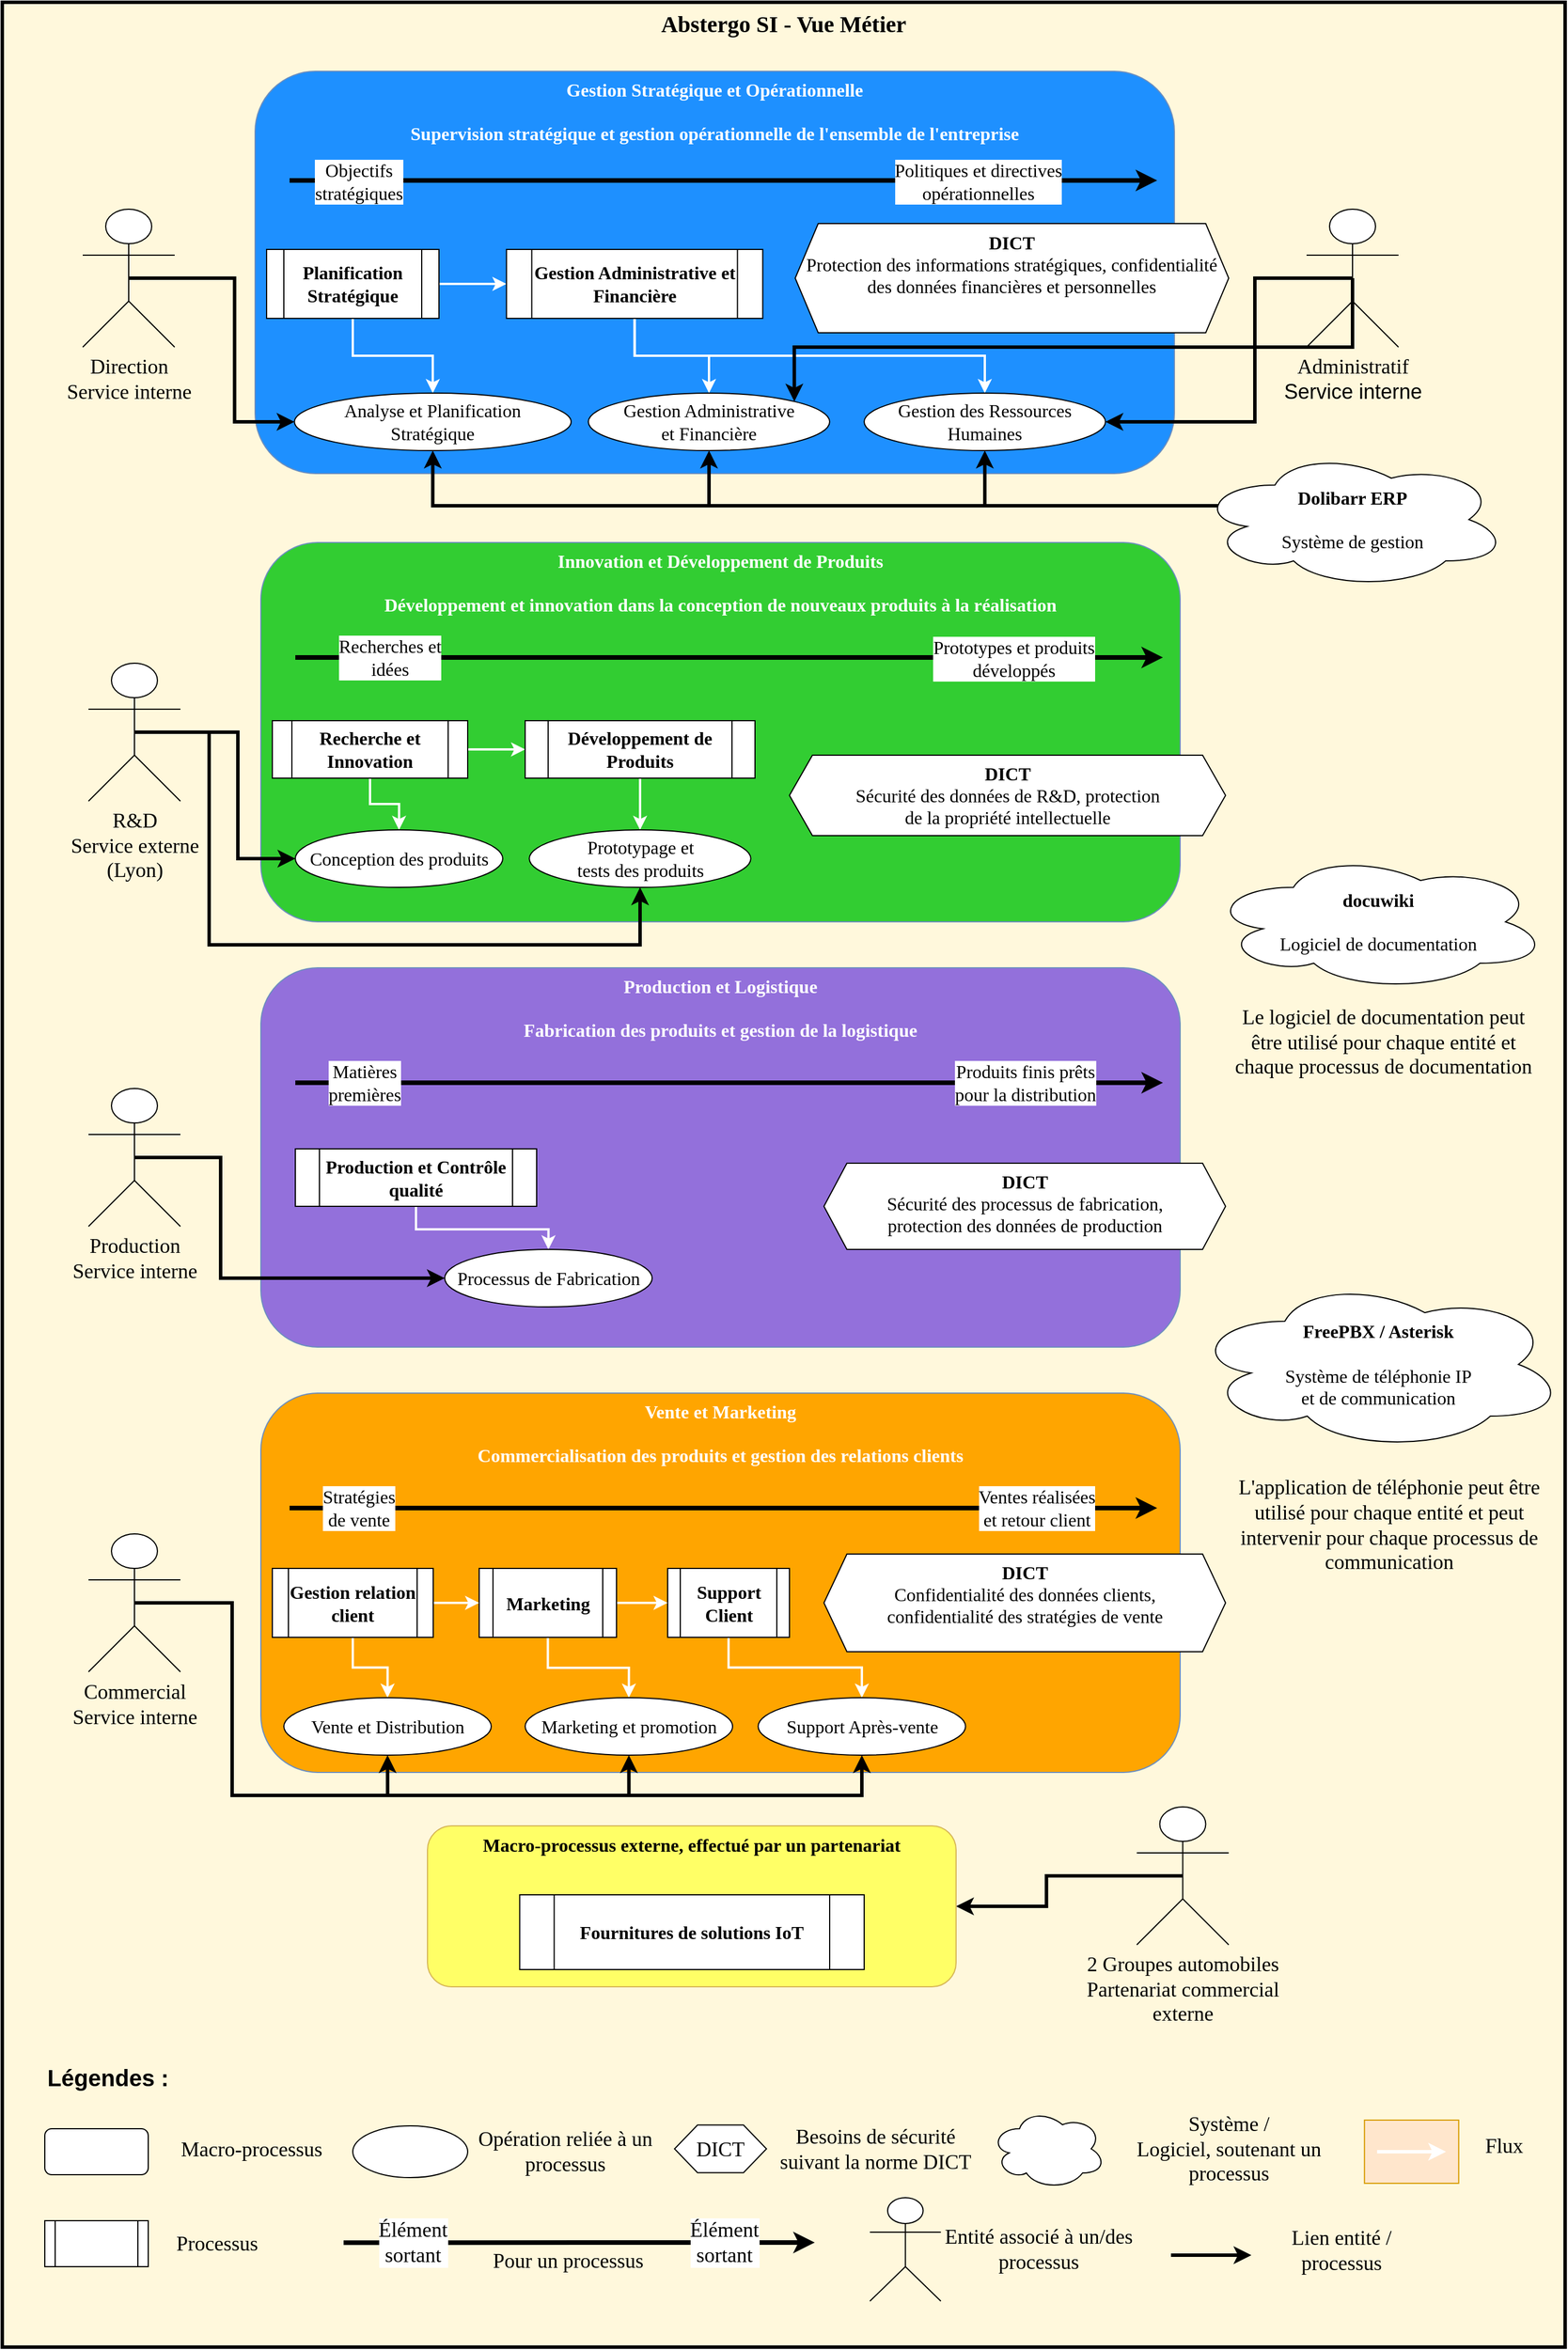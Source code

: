 <mxfile version="22.1.5" type="github">
  <diagram name="Page-1" id="gKZ3A1uF7MBAzuNkIEo6">
    <mxGraphModel dx="2420" dy="829" grid="1" gridSize="10" guides="1" tooltips="1" connect="1" arrows="1" fold="1" page="1" pageScale="1" pageWidth="827" pageHeight="1169" math="0" shadow="0">
      <root>
        <mxCell id="0" />
        <mxCell id="1" parent="0" />
        <mxCell id="LAl0BLtn_dJEOHX90p5G-2" value="&lt;font size=&quot;1&quot;&gt;&lt;b style=&quot;font-size: 20px;&quot;&gt;Abstergo SI - Vue Métier&lt;/b&gt;&lt;/font&gt;" style="rounded=0;whiteSpace=wrap;html=1;verticalAlign=top;fillColor=#FFF8DC;fontFamily=Verdana;strokeWidth=3;" parent="1" vertex="1">
          <mxGeometry x="-160" y="160" width="1360" height="2040" as="geometry" />
        </mxCell>
        <mxCell id="mqgDhp04snFrxBe0OuRn-19" value="" style="rounded=0;whiteSpace=wrap;html=1;fillColor=#ffe6cc;strokeColor=#d79b00;" parent="1" vertex="1">
          <mxGeometry x="1025.38" y="2002.5" width="82" height="55" as="geometry" />
        </mxCell>
        <mxCell id="LAl0BLtn_dJEOHX90p5G-3" value="&lt;font style=&quot;font-size: 16px;&quot;&gt;Gestion Stratégique et Opérationnelle&lt;br style=&quot;font-size: 16px;&quot;&gt;&lt;br style=&quot;font-size: 16px;&quot;&gt;&lt;/font&gt;&lt;font style=&quot;font-size: 16px;&quot;&gt;Supervision stratégique et gestion opérationnelle de l&#39;ensemble de l&#39;entreprise&lt;font style=&quot;font-size: 16px;&quot;&gt;&lt;font style=&quot;font-size: 16px;&quot;&gt;&lt;br style=&quot;font-size: 16px;&quot;&gt;&lt;/font&gt;&lt;/font&gt;&lt;/font&gt;" style="rounded=1;whiteSpace=wrap;html=1;fillColor=#1E90FF;strokeColor=#6c8ebf;fontStyle=1;fontColor=#FFFFFF;verticalAlign=top;fontFamily=Verdana;fontSize=16;" parent="1" vertex="1">
          <mxGeometry x="60" y="220" width="800" height="350" as="geometry" />
        </mxCell>
        <mxCell id="LAl0BLtn_dJEOHX90p5G-4" value="&lt;font style=&quot;font-size: 16px;&quot;&gt;Innovation et Développement de Produits&lt;br style=&quot;font-size: 16px;&quot;&gt;&lt;br style=&quot;font-size: 16px;&quot;&gt;&lt;/font&gt;&lt;font style=&quot;font-size: 16px;&quot;&gt;Développement et &lt;font style=&quot;font-size: 16px;&quot;&gt;innovation &lt;/font&gt;&lt;font style=&quot;font-size: 16px;&quot;&gt;dans la conception de nouveaux produits à la réalisation&lt;/font&gt;&lt;font style=&quot;font-size: 16px;&quot;&gt;&lt;font style=&quot;font-size: 16px;&quot;&gt;&lt;br style=&quot;font-size: 16px;&quot;&gt;&lt;/font&gt;&lt;/font&gt;&lt;/font&gt;" style="rounded=1;whiteSpace=wrap;html=1;fillColor=#32CD32;strokeColor=#6c8ebf;fontStyle=1;fontColor=#FFFFFF;verticalAlign=top;fontFamily=Verdana;fontSize=16;" parent="1" vertex="1">
          <mxGeometry x="65" y="630" width="800" height="330" as="geometry" />
        </mxCell>
        <mxCell id="LAl0BLtn_dJEOHX90p5G-5" value="&lt;font style=&quot;font-size: 16px;&quot;&gt;Production et Logistique&lt;br style=&quot;font-size: 16px;&quot;&gt;&lt;br style=&quot;font-size: 16px;&quot;&gt;&lt;/font&gt;&lt;font style=&quot;font-size: 16px;&quot;&gt;Fabrication des produits et gestion de la logistique&lt;font style=&quot;font-size: 16px;&quot;&gt;&lt;font style=&quot;font-size: 16px;&quot;&gt;&lt;br style=&quot;font-size: 16px;&quot;&gt;&lt;/font&gt;&lt;/font&gt;&lt;/font&gt;" style="rounded=1;whiteSpace=wrap;html=1;fillColor=#9370DB;strokeColor=#6c8ebf;fontStyle=1;fontColor=#FFFFFF;verticalAlign=top;fontFamily=Verdana;fontSize=16;" parent="1" vertex="1">
          <mxGeometry x="65" y="1000" width="800" height="330" as="geometry" />
        </mxCell>
        <mxCell id="LAl0BLtn_dJEOHX90p5G-6" value="&lt;font style=&quot;font-size: 16px;&quot;&gt;Vente et Marketing&lt;br&gt;&lt;br&gt;Commercialisation des produits et gestion des relations clients&lt;br&gt;&lt;/font&gt;" style="rounded=1;whiteSpace=wrap;html=1;fillColor=#FFA500;strokeColor=#6c8ebf;fontStyle=1;fontColor=#FFFFFF;verticalAlign=top;fontFamily=Verdana;fontSize=16;" parent="1" vertex="1">
          <mxGeometry x="65" y="1370" width="800" height="330" as="geometry" />
        </mxCell>
        <mxCell id="zA-j2LOPeNQbG5M3-fdR-5" style="edgeStyle=orthogonalEdgeStyle;rounded=0;orthogonalLoop=1;jettySize=auto;html=1;exitX=1;exitY=0.5;exitDx=0;exitDy=0;entryX=0;entryY=0.5;entryDx=0;entryDy=0;strokeWidth=2;strokeColor=#FFFFFF;" parent="1" source="LAl0BLtn_dJEOHX90p5G-8" target="LAl0BLtn_dJEOHX90p5G-9" edge="1">
          <mxGeometry relative="1" as="geometry" />
        </mxCell>
        <mxCell id="zA-j2LOPeNQbG5M3-fdR-6" style="edgeStyle=orthogonalEdgeStyle;rounded=0;orthogonalLoop=1;jettySize=auto;html=1;exitX=0.5;exitY=1;exitDx=0;exitDy=0;entryX=0.5;entryY=0;entryDx=0;entryDy=0;strokeWidth=2;strokeColor=#FFFFFF;" parent="1" source="LAl0BLtn_dJEOHX90p5G-8" target="LAl0BLtn_dJEOHX90p5G-17" edge="1">
          <mxGeometry relative="1" as="geometry" />
        </mxCell>
        <mxCell id="LAl0BLtn_dJEOHX90p5G-8" value="Planification Stratégique" style="shape=process;whiteSpace=wrap;html=1;fontStyle=1;fontSize=16;fontFamily=Verdana;" parent="1" vertex="1">
          <mxGeometry x="70" y="375" width="150" height="60" as="geometry" />
        </mxCell>
        <mxCell id="zA-j2LOPeNQbG5M3-fdR-7" style="edgeStyle=orthogonalEdgeStyle;rounded=0;orthogonalLoop=1;jettySize=auto;html=1;exitX=0.5;exitY=1;exitDx=0;exitDy=0;entryX=0.5;entryY=0;entryDx=0;entryDy=0;strokeWidth=2;strokeColor=#FFFFFF;" parent="1" source="LAl0BLtn_dJEOHX90p5G-9" target="LAl0BLtn_dJEOHX90p5G-18" edge="1">
          <mxGeometry relative="1" as="geometry" />
        </mxCell>
        <mxCell id="zA-j2LOPeNQbG5M3-fdR-10" style="edgeStyle=orthogonalEdgeStyle;rounded=0;orthogonalLoop=1;jettySize=auto;html=1;exitX=0.5;exitY=1;exitDx=0;exitDy=0;entryX=0.5;entryY=0;entryDx=0;entryDy=0;strokeWidth=2;strokeColor=#FFFFFF;" parent="1" source="LAl0BLtn_dJEOHX90p5G-9" target="LAl0BLtn_dJEOHX90p5G-20" edge="1">
          <mxGeometry relative="1" as="geometry" />
        </mxCell>
        <mxCell id="LAl0BLtn_dJEOHX90p5G-9" value="Gestion Administrative et Financière" style="shape=process;whiteSpace=wrap;html=1;fontSize=16;fontStyle=1;fontFamily=Verdana;" parent="1" vertex="1">
          <mxGeometry x="278.75" y="375" width="223" height="60" as="geometry" />
        </mxCell>
        <mxCell id="zA-j2LOPeNQbG5M3-fdR-11" style="edgeStyle=orthogonalEdgeStyle;rounded=0;orthogonalLoop=1;jettySize=auto;html=1;exitX=1;exitY=0.5;exitDx=0;exitDy=0;entryX=0;entryY=0.5;entryDx=0;entryDy=0;strokeWidth=2;strokeColor=#FFFFFF;" parent="1" source="LAl0BLtn_dJEOHX90p5G-10" target="LAl0BLtn_dJEOHX90p5G-11" edge="1">
          <mxGeometry relative="1" as="geometry" />
        </mxCell>
        <mxCell id="zA-j2LOPeNQbG5M3-fdR-12" style="edgeStyle=orthogonalEdgeStyle;rounded=0;orthogonalLoop=1;jettySize=auto;html=1;entryX=0.5;entryY=0;entryDx=0;entryDy=0;strokeWidth=2;strokeColor=#FFFFFF;" parent="1" source="LAl0BLtn_dJEOHX90p5G-10" target="LAl0BLtn_dJEOHX90p5G-22" edge="1">
          <mxGeometry relative="1" as="geometry" />
        </mxCell>
        <mxCell id="LAl0BLtn_dJEOHX90p5G-10" value="Recherche et Innovation" style="shape=process;whiteSpace=wrap;html=1;fontSize=16;fontStyle=1;fontFamily=Verdana;" parent="1" vertex="1">
          <mxGeometry x="75" y="785" width="170" height="50" as="geometry" />
        </mxCell>
        <mxCell id="zA-j2LOPeNQbG5M3-fdR-13" style="edgeStyle=orthogonalEdgeStyle;rounded=0;orthogonalLoop=1;jettySize=auto;html=1;exitX=0.5;exitY=1;exitDx=0;exitDy=0;entryX=0.5;entryY=0;entryDx=0;entryDy=0;strokeWidth=2;strokeColor=#FFFFFF;" parent="1" source="LAl0BLtn_dJEOHX90p5G-11" target="LAl0BLtn_dJEOHX90p5G-23" edge="1">
          <mxGeometry relative="1" as="geometry" />
        </mxCell>
        <mxCell id="LAl0BLtn_dJEOHX90p5G-11" value="Développement de Produits" style="shape=process;whiteSpace=wrap;html=1;fontSize=16;fontStyle=1;fontFamily=Verdana;" parent="1" vertex="1">
          <mxGeometry x="295" y="785" width="200" height="50" as="geometry" />
        </mxCell>
        <mxCell id="zA-j2LOPeNQbG5M3-fdR-19" style="edgeStyle=orthogonalEdgeStyle;rounded=0;orthogonalLoop=1;jettySize=auto;html=1;exitX=0.5;exitY=1;exitDx=0;exitDy=0;entryX=0.5;entryY=0;entryDx=0;entryDy=0;strokeWidth=2;strokeColor=#FFFFFF;" parent="1" source="LAl0BLtn_dJEOHX90p5G-12" target="LAl0BLtn_dJEOHX90p5G-25" edge="1">
          <mxGeometry relative="1" as="geometry" />
        </mxCell>
        <mxCell id="LAl0BLtn_dJEOHX90p5G-12" value="&lt;font style=&quot;font-size: 16px;&quot;&gt;&lt;b style=&quot;font-size: 16px;&quot;&gt;Production et Contrôle qualité&lt;/b&gt;&lt;/font&gt;" style="shape=process;whiteSpace=wrap;html=1;fontFamily=Verdana;fontSize=16;" parent="1" vertex="1">
          <mxGeometry x="95" y="1157.5" width="210" height="50" as="geometry" />
        </mxCell>
        <mxCell id="zA-j2LOPeNQbG5M3-fdR-18" style="edgeStyle=orthogonalEdgeStyle;rounded=0;orthogonalLoop=1;jettySize=auto;html=1;entryX=0.5;entryY=0;entryDx=0;entryDy=0;strokeWidth=2;strokeColor=#FFFFFF;" parent="1" source="LAl0BLtn_dJEOHX90p5G-15" target="LAl0BLtn_dJEOHX90p5G-86" edge="1">
          <mxGeometry relative="1" as="geometry" />
        </mxCell>
        <mxCell id="LAl0BLtn_dJEOHX90p5G-15" value="&lt;b&gt;Support Client&lt;/b&gt;" style="shape=process;whiteSpace=wrap;html=1;fontFamily=Verdana;fontSize=16;" parent="1" vertex="1">
          <mxGeometry x="419" y="1522.5" width="106" height="60" as="geometry" />
        </mxCell>
        <mxCell id="zA-j2LOPeNQbG5M3-fdR-15" style="edgeStyle=orthogonalEdgeStyle;rounded=0;orthogonalLoop=1;jettySize=auto;html=1;exitX=1;exitY=0.5;exitDx=0;exitDy=0;entryX=0;entryY=0.5;entryDx=0;entryDy=0;strokeWidth=2;strokeColor=#FFFFFF;" parent="1" source="LAl0BLtn_dJEOHX90p5G-16" target="LAl0BLtn_dJEOHX90p5G-15" edge="1">
          <mxGeometry relative="1" as="geometry" />
        </mxCell>
        <mxCell id="zA-j2LOPeNQbG5M3-fdR-17" style="edgeStyle=orthogonalEdgeStyle;rounded=0;orthogonalLoop=1;jettySize=auto;html=1;entryX=0.5;entryY=0;entryDx=0;entryDy=0;strokeColor=#FFFFFF;strokeWidth=2;" parent="1" source="LAl0BLtn_dJEOHX90p5G-16" target="LAl0BLtn_dJEOHX90p5G-85" edge="1">
          <mxGeometry relative="1" as="geometry">
            <Array as="points">
              <mxPoint x="315" y="1609" />
              <mxPoint x="385" y="1609" />
            </Array>
          </mxGeometry>
        </mxCell>
        <mxCell id="LAl0BLtn_dJEOHX90p5G-16" value="&lt;b&gt;Marketing&lt;/b&gt;" style="shape=process;whiteSpace=wrap;html=1;fontFamily=Verdana;fontSize=16;" parent="1" vertex="1">
          <mxGeometry x="255" y="1522.5" width="119.5" height="60" as="geometry" />
        </mxCell>
        <mxCell id="LAl0BLtn_dJEOHX90p5G-17" value="Analyse et Planification &#xa;Stratégique" style="ellipse;fontSize=16;fontFamily=Verdana;whiteSpace=wrap" parent="1" vertex="1">
          <mxGeometry x="94.25" y="500" width="240.75" height="50" as="geometry" />
        </mxCell>
        <mxCell id="LAl0BLtn_dJEOHX90p5G-18" value="Gestion Administrative &#xa;et Financière" style="ellipse;fontSize=16;whiteSpace=wrap;fontFamily=Verdana;" parent="1" vertex="1">
          <mxGeometry x="350" y="500" width="210" height="50" as="geometry" />
        </mxCell>
        <mxCell id="LAl0BLtn_dJEOHX90p5G-20" value="Gestion des Ressources Humaines" style="ellipse;fontSize=16;whiteSpace=wrap;fontFamily=Verdana;" parent="1" vertex="1">
          <mxGeometry x="590" y="500" width="210" height="50" as="geometry" />
        </mxCell>
        <mxCell id="LAl0BLtn_dJEOHX90p5G-22" value="&lt;font style=&quot;font-size: 16px;&quot;&gt;&lt;span style=&quot;font-size: 16px;&quot;&gt;Conception des produits&lt;/span&gt;&lt;/font&gt;" style="ellipse;whiteSpace=wrap;html=1;fontFamily=Verdana;fontSize=16;" parent="1" vertex="1">
          <mxGeometry x="95" y="880" width="180.5" height="50" as="geometry" />
        </mxCell>
        <mxCell id="LAl0BLtn_dJEOHX90p5G-23" value="&lt;font style=&quot;font-size: 16px;&quot;&gt;&lt;span style=&quot;font-size: 16px;&quot;&gt;Prototypage et &lt;br&gt;tests des produits&lt;/span&gt;&lt;/font&gt;" style="ellipse;whiteSpace=wrap;html=1;fontFamily=Verdana;fontSize=16;" parent="1" vertex="1">
          <mxGeometry x="298.62" y="880" width="192.75" height="50" as="geometry" />
        </mxCell>
        <mxCell id="LAl0BLtn_dJEOHX90p5G-25" value="&lt;font style=&quot;font-size: 16px;&quot;&gt;&lt;span style=&quot;font-size: 16px;&quot;&gt;Processus de Fabrication&lt;/span&gt;&lt;/font&gt;" style="ellipse;whiteSpace=wrap;html=1;fontFamily=Verdana;fontSize=16;" parent="1" vertex="1">
          <mxGeometry x="225" y="1245" width="180.5" height="50" as="geometry" />
        </mxCell>
        <mxCell id="LAl0BLtn_dJEOHX90p5G-30" value="" style="endArrow=classic;html=1;rounded=0;exitX=0.5;exitY=1;exitDx=0;exitDy=0;fontSize=16;strokeWidth=4;fontFamily=Verdana;" parent="1" edge="1">
          <mxGeometry relative="1" as="geometry">
            <mxPoint x="90" y="315" as="sourcePoint" />
            <mxPoint x="845" y="315" as="targetPoint" />
            <Array as="points">
              <mxPoint x="310" y="315" />
            </Array>
          </mxGeometry>
        </mxCell>
        <mxCell id="LAl0BLtn_dJEOHX90p5G-41" value="Politiques et directives &lt;br style=&quot;font-size: 16px;&quot;&gt;opérationnelles" style="edgeLabel;html=1;align=center;verticalAlign=middle;resizable=0;points=[];fontFamily=Verdana;fontSize=16;" parent="LAl0BLtn_dJEOHX90p5G-30" vertex="1" connectable="0">
          <mxGeometry x="0.501" y="-1" relative="1" as="geometry">
            <mxPoint x="32" as="offset" />
          </mxGeometry>
        </mxCell>
        <mxCell id="LAl0BLtn_dJEOHX90p5G-42" value="&lt;font style=&quot;font-size: 16px;&quot;&gt;Objectifs &lt;br style=&quot;font-size: 16px;&quot;&gt;stratégiques&lt;/font&gt;" style="edgeLabel;html=1;align=center;verticalAlign=middle;resizable=0;points=[];spacingTop=2;labelBorderColor=none;horizontal=1;fontFamily=Verdana;fontSize=16;" parent="LAl0BLtn_dJEOHX90p5G-30" vertex="1" connectable="0">
          <mxGeometry x="-0.895" relative="1" as="geometry">
            <mxPoint x="20" as="offset" />
          </mxGeometry>
        </mxCell>
        <mxCell id="LAl0BLtn_dJEOHX90p5G-43" value="&lt;font style=&quot;font-size: 16px;&quot;&gt;&lt;b style=&quot;font-size: 16px;&quot;&gt;DICT&lt;br style=&quot;font-size: 16px;&quot;&gt;&lt;/b&gt;Protection des informations stratégiques, confidentialité des données financières et personnelles&lt;br&gt;&lt;/font&gt;" style="shape=hexagon;perimeter=hexagonPerimeter2;whiteSpace=wrap;html=1;fixedSize=1;verticalAlign=top;fontFamily=Verdana;fontSize=16;" parent="1" vertex="1">
          <mxGeometry x="530" y="352.5" width="377.25" height="95" as="geometry" />
        </mxCell>
        <mxCell id="LAl0BLtn_dJEOHX90p5G-45" value="&lt;font style=&quot;font-size: 16px;&quot;&gt;&lt;b style=&quot;font-size: 16px;&quot;&gt;DICT&lt;br style=&quot;font-size: 16px;&quot;&gt;&lt;/b&gt;Sécurité des données de R&amp;amp;D, protection &lt;br style=&quot;font-size: 16px;&quot;&gt;de la propriété intellectuelle&lt;br style=&quot;font-size: 16px;&quot;&gt;&lt;/font&gt;" style="shape=hexagon;perimeter=hexagonPerimeter2;whiteSpace=wrap;html=1;fixedSize=1;verticalAlign=top;fontFamily=Verdana;fontSize=16;" parent="1" vertex="1">
          <mxGeometry x="525" y="815" width="379.5" height="70" as="geometry" />
        </mxCell>
        <mxCell id="LAl0BLtn_dJEOHX90p5G-55" value="" style="endArrow=classic;html=1;rounded=0;exitX=0.5;exitY=1;exitDx=0;exitDy=0;fontSize=16;strokeWidth=4;fontFamily=Verdana;" parent="1" edge="1">
          <mxGeometry relative="1" as="geometry">
            <mxPoint x="95" y="1100" as="sourcePoint" />
            <mxPoint x="850" y="1100" as="targetPoint" />
          </mxGeometry>
        </mxCell>
        <mxCell id="LAl0BLtn_dJEOHX90p5G-56" value="Produits finis prêts&lt;br style=&quot;font-size: 16px;&quot;&gt;pour la distribution" style="edgeLabel;html=1;align=center;verticalAlign=middle;resizable=0;points=[];fontFamily=Verdana;fontSize=16;" parent="LAl0BLtn_dJEOHX90p5G-55" vertex="1" connectable="0">
          <mxGeometry x="0.501" y="-1" relative="1" as="geometry">
            <mxPoint x="68" y="-1" as="offset" />
          </mxGeometry>
        </mxCell>
        <mxCell id="LAl0BLtn_dJEOHX90p5G-57" value="Matières &lt;br style=&quot;font-size: 16px;&quot;&gt;premières" style="edgeLabel;html=1;align=center;verticalAlign=middle;resizable=0;points=[];fontFamily=Verdana;fontSize=16;" parent="LAl0BLtn_dJEOHX90p5G-55" vertex="1" connectable="0">
          <mxGeometry x="-0.895" relative="1" as="geometry">
            <mxPoint x="20" as="offset" />
          </mxGeometry>
        </mxCell>
        <mxCell id="LAl0BLtn_dJEOHX90p5G-58" value="&lt;font style=&quot;font-size: 16px;&quot;&gt;&lt;b style=&quot;font-size: 16px;&quot;&gt;DICT&lt;br style=&quot;font-size: 16px;&quot;&gt;&lt;/b&gt;Sécurité des processus de fabrication, &lt;br&gt;protection des données de production&lt;br style=&quot;font-size: 16px;&quot;&gt;&lt;/font&gt;" style="shape=hexagon;perimeter=hexagonPerimeter2;whiteSpace=wrap;html=1;fixedSize=1;verticalAlign=top;fontFamily=Verdana;fontSize=16;" parent="1" vertex="1">
          <mxGeometry x="555" y="1170" width="349.5" height="75" as="geometry" />
        </mxCell>
        <mxCell id="LAl0BLtn_dJEOHX90p5G-49" value="" style="endArrow=classic;html=1;rounded=0;exitX=0.5;exitY=1;exitDx=0;exitDy=0;fontSize=16;strokeWidth=4;fontFamily=Verdana;" parent="1" edge="1">
          <mxGeometry relative="1" as="geometry">
            <mxPoint x="95" y="730" as="sourcePoint" />
            <mxPoint x="850" y="730" as="targetPoint" />
            <Array as="points">
              <mxPoint x="358" y="730" />
            </Array>
          </mxGeometry>
        </mxCell>
        <mxCell id="LAl0BLtn_dJEOHX90p5G-50" value="Prototypes et produits&lt;br style=&quot;font-size: 16px;&quot;&gt;développés" style="edgeLabel;html=1;align=center;verticalAlign=middle;resizable=0;points=[];fontFamily=Verdana;fontSize=16;" parent="LAl0BLtn_dJEOHX90p5G-49" vertex="1" connectable="0">
          <mxGeometry x="0.501" y="-1" relative="1" as="geometry">
            <mxPoint x="58" as="offset" />
          </mxGeometry>
        </mxCell>
        <mxCell id="LAl0BLtn_dJEOHX90p5G-51" value="Recherches et&lt;br style=&quot;font-size: 16px;&quot;&gt;idées" style="edgeLabel;html=1;align=center;verticalAlign=middle;resizable=0;points=[];fontFamily=Verdana;fontSize=16;" parent="LAl0BLtn_dJEOHX90p5G-49" vertex="1" connectable="0">
          <mxGeometry x="-0.895" relative="1" as="geometry">
            <mxPoint x="42" as="offset" />
          </mxGeometry>
        </mxCell>
        <mxCell id="LAl0BLtn_dJEOHX90p5G-66" value="" style="endArrow=classic;html=1;rounded=0;exitX=0.5;exitY=1;exitDx=0;exitDy=0;fontSize=16;strokeWidth=4;fontFamily=Verdana;" parent="1" edge="1">
          <mxGeometry relative="1" as="geometry">
            <mxPoint x="90" y="1470" as="sourcePoint" />
            <mxPoint x="845" y="1470" as="targetPoint" />
          </mxGeometry>
        </mxCell>
        <mxCell id="LAl0BLtn_dJEOHX90p5G-67" value="Ventes réalisées &lt;br&gt;et retour client" style="edgeLabel;html=1;align=center;verticalAlign=middle;resizable=0;points=[];fontFamily=Verdana;fontSize=16;" parent="LAl0BLtn_dJEOHX90p5G-66" vertex="1" connectable="0">
          <mxGeometry x="0.501" y="-1" relative="1" as="geometry">
            <mxPoint x="83" y="-1" as="offset" />
          </mxGeometry>
        </mxCell>
        <mxCell id="LAl0BLtn_dJEOHX90p5G-68" value="Stratégies &lt;br&gt;de vente" style="edgeLabel;html=1;align=center;verticalAlign=middle;resizable=0;points=[];fontFamily=Verdana;fontSize=16;" parent="LAl0BLtn_dJEOHX90p5G-66" vertex="1" connectable="0">
          <mxGeometry x="-0.895" relative="1" as="geometry">
            <mxPoint x="20" as="offset" />
          </mxGeometry>
        </mxCell>
        <mxCell id="LAl0BLtn_dJEOHX90p5G-69" value="&lt;font style=&quot;font-size: 16px;&quot;&gt;&lt;b style=&quot;font-size: 16px;&quot;&gt;DICT&lt;br style=&quot;font-size: 16px;&quot;&gt;&lt;/b&gt;Confidentialité des données clients,&lt;br&gt;&lt;/font&gt;&lt;div&gt;&lt;font style=&quot;font-size: 16px;&quot;&gt;confidentialité des stratégies de vente&lt;/font&gt;&lt;/div&gt;&lt;div&gt;&lt;font style=&quot;font-size: 16px;&quot;&gt;&lt;br&gt;&lt;/font&gt;&lt;/div&gt;" style="shape=hexagon;perimeter=hexagonPerimeter2;whiteSpace=wrap;html=1;fixedSize=1;verticalAlign=top;fontFamily=Verdana;fontSize=16;" parent="1" vertex="1">
          <mxGeometry x="555" y="1510" width="349.5" height="85" as="geometry" />
        </mxCell>
        <mxCell id="mqgDhp04snFrxBe0OuRn-5" style="edgeStyle=orthogonalEdgeStyle;rounded=0;orthogonalLoop=1;jettySize=auto;html=1;exitX=0.5;exitY=0.5;exitDx=0;exitDy=0;exitPerimeter=0;entryX=0;entryY=0.5;entryDx=0;entryDy=0;strokeWidth=3;" parent="1" source="LAl0BLtn_dJEOHX90p5G-73" target="LAl0BLtn_dJEOHX90p5G-17" edge="1">
          <mxGeometry relative="1" as="geometry" />
        </mxCell>
        <mxCell id="LAl0BLtn_dJEOHX90p5G-73" value="&lt;font style=&quot;font-size: 18px;&quot; face=&quot;Verdana&quot;&gt;Direction&lt;/font&gt;&lt;font style=&quot;font-size: 18px;&quot; face=&quot;kKJ_Ids-99zO15ref_r5&quot;&gt;&lt;br&gt;&lt;font style=&quot;font-size: 18px;&quot;&gt;Service interne&lt;/font&gt;&lt;/font&gt;" style="shape=umlActor;verticalLabelPosition=bottom;verticalAlign=top;html=1;outlineConnect=0;" parent="1" vertex="1">
          <mxGeometry x="-90" y="340" width="80" height="120" as="geometry" />
        </mxCell>
        <mxCell id="mqgDhp04snFrxBe0OuRn-6" style="edgeStyle=orthogonalEdgeStyle;rounded=0;orthogonalLoop=1;jettySize=auto;html=1;exitX=0.5;exitY=0.5;exitDx=0;exitDy=0;exitPerimeter=0;entryX=1;entryY=0.5;entryDx=0;entryDy=0;strokeWidth=3;" parent="1" source="LAl0BLtn_dJEOHX90p5G-76" target="LAl0BLtn_dJEOHX90p5G-20" edge="1">
          <mxGeometry relative="1" as="geometry">
            <Array as="points">
              <mxPoint x="930" y="400" />
              <mxPoint x="930" y="525" />
            </Array>
          </mxGeometry>
        </mxCell>
        <mxCell id="mqgDhp04snFrxBe0OuRn-7" style="edgeStyle=orthogonalEdgeStyle;rounded=0;orthogonalLoop=1;jettySize=auto;html=1;exitX=0.5;exitY=0.5;exitDx=0;exitDy=0;exitPerimeter=0;entryX=1;entryY=0;entryDx=0;entryDy=0;strokeWidth=3;" parent="1" source="LAl0BLtn_dJEOHX90p5G-76" target="LAl0BLtn_dJEOHX90p5G-18" edge="1">
          <mxGeometry relative="1" as="geometry">
            <Array as="points">
              <mxPoint x="1015" y="460" />
              <mxPoint x="530" y="460" />
            </Array>
          </mxGeometry>
        </mxCell>
        <mxCell id="LAl0BLtn_dJEOHX90p5G-76" value="&lt;font style=&quot;font-size: 18px;&quot; face=&quot;Verdana&quot;&gt;Administratif&lt;/font&gt;&lt;font style=&quot;font-size: 18px;&quot; face=&quot;4KgLqjCtGsQ8VSGJz6T4&quot;&gt;&lt;br&gt;&lt;font style=&quot;font-size: 18px;&quot;&gt;Service interne&lt;/font&gt;&lt;/font&gt;" style="shape=umlActor;verticalLabelPosition=bottom;verticalAlign=top;html=1;outlineConnect=0;" parent="1" vertex="1">
          <mxGeometry x="975" y="340" width="80" height="120" as="geometry" />
        </mxCell>
        <mxCell id="LAl0BLtn_dJEOHX90p5G-96" style="edgeStyle=orthogonalEdgeStyle;rounded=0;orthogonalLoop=1;jettySize=auto;html=1;exitX=0.5;exitY=0.5;exitDx=0;exitDy=0;exitPerimeter=0;entryX=1;entryY=0.5;entryDx=0;entryDy=0;strokeWidth=3;" parent="1" source="LAl0BLtn_dJEOHX90p5G-77" target="LAl0BLtn_dJEOHX90p5G-92" edge="1">
          <mxGeometry relative="1" as="geometry" />
        </mxCell>
        <mxCell id="LAl0BLtn_dJEOHX90p5G-77" value="&lt;font style=&quot;font-size: 18px;&quot; face=&quot;Verdana&quot;&gt;2 &lt;font style=&quot;font-size: 18px;&quot;&gt;Groupes automobiles&lt;br&gt;Partenariat commercial &lt;br&gt;externe&lt;br&gt;&lt;/font&gt;&lt;/font&gt;" style="shape=umlActor;verticalLabelPosition=bottom;verticalAlign=top;html=1;outlineConnect=0;" parent="1" vertex="1">
          <mxGeometry x="827.25" y="1730" width="80" height="120" as="geometry" />
        </mxCell>
        <mxCell id="mqgDhp04snFrxBe0OuRn-8" style="edgeStyle=orthogonalEdgeStyle;rounded=0;orthogonalLoop=1;jettySize=auto;html=1;exitX=0.5;exitY=0.5;exitDx=0;exitDy=0;exitPerimeter=0;entryX=0;entryY=0.5;entryDx=0;entryDy=0;strokeWidth=3;" parent="1" source="LAl0BLtn_dJEOHX90p5G-78" target="LAl0BLtn_dJEOHX90p5G-22" edge="1">
          <mxGeometry relative="1" as="geometry" />
        </mxCell>
        <mxCell id="mqgDhp04snFrxBe0OuRn-10" style="edgeStyle=orthogonalEdgeStyle;rounded=0;orthogonalLoop=1;jettySize=auto;html=1;exitX=0.5;exitY=0.5;exitDx=0;exitDy=0;exitPerimeter=0;entryX=0.5;entryY=1;entryDx=0;entryDy=0;strokeWidth=3;" parent="1" source="LAl0BLtn_dJEOHX90p5G-78" target="LAl0BLtn_dJEOHX90p5G-23" edge="1">
          <mxGeometry relative="1" as="geometry">
            <Array as="points">
              <mxPoint x="20" y="795" />
              <mxPoint x="20" y="980" />
              <mxPoint x="395" y="980" />
            </Array>
          </mxGeometry>
        </mxCell>
        <mxCell id="LAl0BLtn_dJEOHX90p5G-78" value="&lt;font style=&quot;font-size: 18px;&quot; face=&quot;Verdana&quot;&gt;R&amp;amp;D&lt;/font&gt;&lt;font style=&quot;font-size: 18px;&quot; face=&quot;UAt6fcJ7rfgdQYm4minW&quot;&gt;&lt;br&gt;&lt;font style=&quot;font-size: 18px;&quot;&gt;Service externe&lt;br&gt;(Lyon)&lt;br&gt;&lt;/font&gt;&lt;/font&gt;" style="shape=umlActor;verticalLabelPosition=bottom;verticalAlign=top;html=1;outlineConnect=0;" parent="1" vertex="1">
          <mxGeometry x="-85" y="735" width="80" height="120" as="geometry" />
        </mxCell>
        <mxCell id="mqgDhp04snFrxBe0OuRn-12" style="edgeStyle=orthogonalEdgeStyle;rounded=0;orthogonalLoop=1;jettySize=auto;html=1;exitX=0.5;exitY=0.5;exitDx=0;exitDy=0;exitPerimeter=0;entryX=0;entryY=0.5;entryDx=0;entryDy=0;strokeWidth=3;" parent="1" source="LAl0BLtn_dJEOHX90p5G-79" target="LAl0BLtn_dJEOHX90p5G-25" edge="1">
          <mxGeometry relative="1" as="geometry">
            <Array as="points">
              <mxPoint x="30" y="1165" />
              <mxPoint x="30" y="1270" />
            </Array>
          </mxGeometry>
        </mxCell>
        <mxCell id="LAl0BLtn_dJEOHX90p5G-79" value="&lt;font style=&quot;font-size: 18px;&quot; face=&quot;Verdana&quot;&gt;Production&lt;/font&gt;&lt;font style=&quot;font-size: 18px;&quot; face=&quot;FGPGU1U1eCcjK2Tbj2Oz&quot;&gt;&lt;br&gt;Service interne&lt;/font&gt;" style="shape=umlActor;verticalLabelPosition=bottom;verticalAlign=top;html=1;outlineConnect=0;" parent="1" vertex="1">
          <mxGeometry x="-85" y="1105" width="80" height="120" as="geometry" />
        </mxCell>
        <mxCell id="zA-j2LOPeNQbG5M3-fdR-14" style="edgeStyle=orthogonalEdgeStyle;rounded=0;orthogonalLoop=1;jettySize=auto;html=1;entryX=0;entryY=0.5;entryDx=0;entryDy=0;strokeWidth=2;strokeColor=#FFFFFF;" parent="1" source="LAl0BLtn_dJEOHX90p5G-83" target="LAl0BLtn_dJEOHX90p5G-16" edge="1">
          <mxGeometry relative="1" as="geometry" />
        </mxCell>
        <mxCell id="zA-j2LOPeNQbG5M3-fdR-16" style="edgeStyle=orthogonalEdgeStyle;rounded=0;orthogonalLoop=1;jettySize=auto;html=1;entryX=0.5;entryY=0;entryDx=0;entryDy=0;strokeWidth=2;strokeColor=#FFFFFF;" parent="1" source="LAl0BLtn_dJEOHX90p5G-83" target="LAl0BLtn_dJEOHX90p5G-84" edge="1">
          <mxGeometry relative="1" as="geometry" />
        </mxCell>
        <mxCell id="LAl0BLtn_dJEOHX90p5G-83" value="&lt;b&gt;Gestion relation client&lt;/b&gt;" style="shape=process;whiteSpace=wrap;html=1;fontFamily=Verdana;fontSize=16;" parent="1" vertex="1">
          <mxGeometry x="75" y="1522.5" width="140" height="60" as="geometry" />
        </mxCell>
        <mxCell id="LAl0BLtn_dJEOHX90p5G-84" value="Vente et Distribution" style="ellipse;whiteSpace=wrap;html=1;fontFamily=Verdana;fontSize=16;" parent="1" vertex="1">
          <mxGeometry x="85" y="1635" width="180.5" height="50" as="geometry" />
        </mxCell>
        <mxCell id="LAl0BLtn_dJEOHX90p5G-85" value="Marketing et promotion" style="ellipse;whiteSpace=wrap;html=1;fontFamily=Verdana;fontSize=16;" parent="1" vertex="1">
          <mxGeometry x="295" y="1635" width="180.5" height="50" as="geometry" />
        </mxCell>
        <mxCell id="LAl0BLtn_dJEOHX90p5G-86" value="Support Après-vente" style="ellipse;whiteSpace=wrap;html=1;fontFamily=Verdana;fontSize=16;" parent="1" vertex="1">
          <mxGeometry x="497.75" y="1635" width="180.5" height="50" as="geometry" />
        </mxCell>
        <mxCell id="zA-j2LOPeNQbG5M3-fdR-20" style="edgeStyle=orthogonalEdgeStyle;rounded=0;orthogonalLoop=1;jettySize=auto;html=1;exitX=0.07;exitY=0.4;exitDx=0;exitDy=0;exitPerimeter=0;entryX=0.5;entryY=1;entryDx=0;entryDy=0;strokeWidth=3;" parent="1" source="LAl0BLtn_dJEOHX90p5G-88" target="LAl0BLtn_dJEOHX90p5G-18" edge="1">
          <mxGeometry relative="1" as="geometry" />
        </mxCell>
        <mxCell id="zA-j2LOPeNQbG5M3-fdR-21" style="edgeStyle=orthogonalEdgeStyle;rounded=0;orthogonalLoop=1;jettySize=auto;html=1;exitX=0.07;exitY=0.4;exitDx=0;exitDy=0;exitPerimeter=0;entryX=0.5;entryY=1;entryDx=0;entryDy=0;strokeWidth=3;" parent="1" source="LAl0BLtn_dJEOHX90p5G-88" target="LAl0BLtn_dJEOHX90p5G-20" edge="1">
          <mxGeometry relative="1" as="geometry" />
        </mxCell>
        <mxCell id="zA-j2LOPeNQbG5M3-fdR-22" style="edgeStyle=orthogonalEdgeStyle;rounded=0;orthogonalLoop=1;jettySize=auto;html=1;exitX=0.07;exitY=0.4;exitDx=0;exitDy=0;exitPerimeter=0;entryX=0.5;entryY=1;entryDx=0;entryDy=0;strokeWidth=3;" parent="1" source="LAl0BLtn_dJEOHX90p5G-88" target="LAl0BLtn_dJEOHX90p5G-17" edge="1">
          <mxGeometry relative="1" as="geometry" />
        </mxCell>
        <mxCell id="LAl0BLtn_dJEOHX90p5G-88" value="&lt;font face=&quot;Verdana&quot; style=&quot;font-size: 16px;&quot;&gt;&lt;b&gt;Dolibarr ERP&lt;br&gt;&lt;/b&gt;&lt;br&gt;Système de gestion&lt;/font&gt;" style="ellipse;shape=cloud;whiteSpace=wrap;html=1;" parent="1" vertex="1">
          <mxGeometry x="880" y="550" width="270" height="120" as="geometry" />
        </mxCell>
        <mxCell id="mqgDhp04snFrxBe0OuRn-13" style="edgeStyle=orthogonalEdgeStyle;rounded=0;orthogonalLoop=1;jettySize=auto;html=1;exitX=0.5;exitY=0.5;exitDx=0;exitDy=0;exitPerimeter=0;entryX=0.5;entryY=1;entryDx=0;entryDy=0;strokeWidth=3;" parent="1" source="LAl0BLtn_dJEOHX90p5G-91" target="LAl0BLtn_dJEOHX90p5G-84" edge="1">
          <mxGeometry relative="1" as="geometry">
            <Array as="points">
              <mxPoint x="40" y="1552" />
              <mxPoint x="40" y="1720" />
              <mxPoint x="175" y="1720" />
            </Array>
          </mxGeometry>
        </mxCell>
        <mxCell id="mqgDhp04snFrxBe0OuRn-14" style="edgeStyle=orthogonalEdgeStyle;rounded=0;orthogonalLoop=1;jettySize=auto;html=1;exitX=0.5;exitY=0.5;exitDx=0;exitDy=0;exitPerimeter=0;entryX=0.5;entryY=1;entryDx=0;entryDy=0;strokeWidth=3;" parent="1" source="LAl0BLtn_dJEOHX90p5G-91" target="LAl0BLtn_dJEOHX90p5G-85" edge="1">
          <mxGeometry relative="1" as="geometry">
            <Array as="points">
              <mxPoint x="40" y="1552" />
              <mxPoint x="40" y="1720" />
              <mxPoint x="385" y="1720" />
            </Array>
          </mxGeometry>
        </mxCell>
        <mxCell id="mqgDhp04snFrxBe0OuRn-15" style="edgeStyle=orthogonalEdgeStyle;rounded=0;orthogonalLoop=1;jettySize=auto;html=1;exitX=0.5;exitY=0.5;exitDx=0;exitDy=0;exitPerimeter=0;entryX=0.5;entryY=1;entryDx=0;entryDy=0;strokeWidth=3;" parent="1" source="LAl0BLtn_dJEOHX90p5G-91" target="LAl0BLtn_dJEOHX90p5G-86" edge="1">
          <mxGeometry relative="1" as="geometry">
            <Array as="points">
              <mxPoint x="40" y="1552" />
              <mxPoint x="40" y="1720" />
              <mxPoint x="588" y="1720" />
            </Array>
          </mxGeometry>
        </mxCell>
        <mxCell id="LAl0BLtn_dJEOHX90p5G-91" value="&lt;font face=&quot;Verdana&quot; style=&quot;font-size: 18px;&quot;&gt;Commercial&lt;/font&gt;&lt;font face=&quot;pfqWf4vcFxnvbJ8P3OAt&quot; style=&quot;font-size: 18px;&quot;&gt;&lt;br&gt;&lt;font style=&quot;font-size: 18px;&quot;&gt;Service interne&lt;/font&gt;&lt;/font&gt;" style="shape=umlActor;verticalLabelPosition=bottom;verticalAlign=top;html=1;outlineConnect=0;" parent="1" vertex="1">
          <mxGeometry x="-85" y="1492.5" width="80" height="120" as="geometry" />
        </mxCell>
        <mxCell id="LAl0BLtn_dJEOHX90p5G-92" value="Macro-processus externe, effectué par un partenariat " style="rounded=1;whiteSpace=wrap;html=1;fillColor=#FFFF66;strokeColor=#d6b656;fontStyle=1;verticalAlign=top;fontFamily=Verdana;fontSize=16;" parent="1" vertex="1">
          <mxGeometry x="210" y="1746.5" width="460" height="140" as="geometry" />
        </mxCell>
        <mxCell id="LAl0BLtn_dJEOHX90p5G-94" value="&lt;b&gt;Fournitures de solutions IoT&lt;br&gt;&lt;/b&gt;" style="shape=process;whiteSpace=wrap;html=1;fontFamily=Verdana;fontSize=16;" parent="1" vertex="1">
          <mxGeometry x="290.25" y="1806.5" width="299.75" height="65" as="geometry" />
        </mxCell>
        <mxCell id="LAl0BLtn_dJEOHX90p5G-97" value="&lt;font face=&quot;Verdana&quot; style=&quot;font-size: 16px;&quot;&gt;&lt;b&gt;FreePBX / Asterisk&lt;br&gt;&lt;/b&gt;&lt;br&gt;Système de téléphonie IP &lt;br&gt;et de communication&lt;br&gt;&lt;/font&gt;" style="ellipse;shape=cloud;whiteSpace=wrap;html=1;" parent="1" vertex="1">
          <mxGeometry x="874.75" y="1270" width="325.25" height="150" as="geometry" />
        </mxCell>
        <mxCell id="zA-j2LOPeNQbG5M3-fdR-1" value="&lt;font face=&quot;Verdana&quot; style=&quot;font-size: 16px;&quot;&gt;&lt;b&gt;docuwiki&lt;br&gt;&lt;/b&gt;&lt;br&gt;Logiciel de documentation&lt;br&gt;&lt;/font&gt;" style="ellipse;shape=cloud;whiteSpace=wrap;html=1;" parent="1" vertex="1">
          <mxGeometry x="889.75" y="900" width="295.25" height="120" as="geometry" />
        </mxCell>
        <mxCell id="4d7ua3U6_0XZJaEiOXKu-1" value="&lt;font style=&quot;font-size: 18px;&quot; face=&quot;Verdana&quot;&gt;L&#39;application de téléphonie peut être utilisé pour chaque entité et peut intervenir pour chaque processus de communication&lt;/font&gt;" style="text;html=1;strokeColor=none;fillColor=none;align=center;verticalAlign=middle;whiteSpace=wrap;rounded=0;" parent="1" vertex="1">
          <mxGeometry x="912.25" y="1420" width="270.13" height="130" as="geometry" />
        </mxCell>
        <mxCell id="4d7ua3U6_0XZJaEiOXKu-2" value="&lt;font style=&quot;font-size: 18px;&quot; face=&quot;Verdana&quot;&gt;Le logiciel de documentation peut être utilisé pour chaque entité et chaque processus de documentation&lt;br&gt;&lt;/font&gt;" style="text;html=1;strokeColor=none;fillColor=none;align=center;verticalAlign=middle;whiteSpace=wrap;rounded=0;" parent="1" vertex="1">
          <mxGeometry x="907.25" y="1030" width="270.13" height="70" as="geometry" />
        </mxCell>
        <mxCell id="4d7ua3U6_0XZJaEiOXKu-4" value="" style="rounded=1;whiteSpace=wrap;html=1;" parent="1" vertex="1">
          <mxGeometry x="-123" y="2010" width="90" height="40" as="geometry" />
        </mxCell>
        <mxCell id="4d7ua3U6_0XZJaEiOXKu-5" value="&lt;font style=&quot;font-size: 18px;&quot; face=&quot;Verdana&quot;&gt;Macro-processus&lt;/font&gt;" style="text;html=1;strokeColor=none;fillColor=none;align=center;verticalAlign=middle;whiteSpace=wrap;rounded=0;" parent="1" vertex="1">
          <mxGeometry x="-23" y="2012.5" width="160" height="30" as="geometry" />
        </mxCell>
        <mxCell id="4d7ua3U6_0XZJaEiOXKu-6" value="" style="shape=process;whiteSpace=wrap;html=1;backgroundOutline=1;" parent="1" vertex="1">
          <mxGeometry x="-123" y="2090" width="90" height="40" as="geometry" />
        </mxCell>
        <mxCell id="4d7ua3U6_0XZJaEiOXKu-7" value="&lt;font style=&quot;font-size: 18px;&quot; face=&quot;Verdana&quot;&gt;Processus&lt;/font&gt;" style="text;html=1;strokeColor=none;fillColor=none;align=center;verticalAlign=middle;whiteSpace=wrap;rounded=0;" parent="1" vertex="1">
          <mxGeometry x="-3" y="2095" width="60" height="30" as="geometry" />
        </mxCell>
        <mxCell id="4d7ua3U6_0XZJaEiOXKu-8" value="" style="ellipse;whiteSpace=wrap;html=1;" parent="1" vertex="1">
          <mxGeometry x="145" y="2007.5" width="100" height="45" as="geometry" />
        </mxCell>
        <mxCell id="4d7ua3U6_0XZJaEiOXKu-9" value="&lt;font style=&quot;font-size: 18px;&quot; face=&quot;Verdana&quot;&gt;Opération reliée à un processus&lt;/font&gt;" style="text;html=1;strokeColor=none;fillColor=none;align=center;verticalAlign=middle;whiteSpace=wrap;rounded=0;" parent="1" vertex="1">
          <mxGeometry x="245" y="2015" width="170" height="30" as="geometry" />
        </mxCell>
        <mxCell id="4d7ua3U6_0XZJaEiOXKu-18" value="" style="endArrow=classic;html=1;rounded=0;exitX=0.5;exitY=1;exitDx=0;exitDy=0;fontSize=16;strokeWidth=4;fontFamily=Verdana;" parent="1" edge="1">
          <mxGeometry relative="1" as="geometry">
            <mxPoint x="137" y="2109.09" as="sourcePoint" />
            <mxPoint x="547" y="2109" as="targetPoint" />
          </mxGeometry>
        </mxCell>
        <mxCell id="4d7ua3U6_0XZJaEiOXKu-19" value="&lt;font style=&quot;font-size: 18px;&quot;&gt;Élément&lt;br&gt;sortant&lt;/font&gt;" style="edgeLabel;html=1;align=center;verticalAlign=middle;resizable=0;points=[];fontFamily=Verdana;fontSize=16;" parent="4d7ua3U6_0XZJaEiOXKu-18" vertex="1" connectable="0">
          <mxGeometry x="0.501" y="-1" relative="1" as="geometry">
            <mxPoint x="23" y="-1" as="offset" />
          </mxGeometry>
        </mxCell>
        <mxCell id="4d7ua3U6_0XZJaEiOXKu-20" value="&lt;font style=&quot;font-size: 18px;&quot;&gt;Élément&lt;br&gt;sortant&lt;/font&gt;" style="edgeLabel;html=1;align=center;verticalAlign=middle;resizable=0;points=[];fontFamily=Verdana;fontSize=16;" parent="4d7ua3U6_0XZJaEiOXKu-18" vertex="1" connectable="0">
          <mxGeometry x="-0.895" relative="1" as="geometry">
            <mxPoint x="38" as="offset" />
          </mxGeometry>
        </mxCell>
        <mxCell id="4d7ua3U6_0XZJaEiOXKu-21" value="&lt;font style=&quot;font-size: 18px;&quot; face=&quot;Verdana&quot;&gt;Pour un processus&lt;/font&gt;" style="text;html=1;strokeColor=none;fillColor=none;align=center;verticalAlign=middle;whiteSpace=wrap;rounded=0;" parent="1" vertex="1">
          <mxGeometry x="239.75" y="2110" width="184.5" height="30" as="geometry" />
        </mxCell>
        <mxCell id="4d7ua3U6_0XZJaEiOXKu-22" value="" style="shape=umlActor;verticalLabelPosition=bottom;verticalAlign=top;html=1;outlineConnect=0;" parent="1" vertex="1">
          <mxGeometry x="595" y="2070" width="61.75" height="90" as="geometry" />
        </mxCell>
        <mxCell id="4d7ua3U6_0XZJaEiOXKu-23" value="&lt;font style=&quot;font-size: 18px;&quot; face=&quot;Verdana&quot;&gt;Entité associé à un/des processus&lt;br&gt;&lt;/font&gt;" style="text;html=1;strokeColor=none;fillColor=none;align=center;verticalAlign=middle;whiteSpace=wrap;rounded=0;" parent="1" vertex="1">
          <mxGeometry x="656.75" y="2100" width="170.25" height="30" as="geometry" />
        </mxCell>
        <mxCell id="4d7ua3U6_0XZJaEiOXKu-24" value="" style="ellipse;shape=cloud;whiteSpace=wrap;html=1;" parent="1" vertex="1">
          <mxGeometry x="700.25" y="1992.5" width="99.75" height="70" as="geometry" />
        </mxCell>
        <mxCell id="4d7ua3U6_0XZJaEiOXKu-25" value="&lt;font style=&quot;font-size: 18px;&quot; face=&quot;Verdana&quot;&gt;Système / &lt;br&gt;Logiciel, soutenant un processus&lt;br&gt;&lt;/font&gt;" style="text;html=1;strokeColor=none;fillColor=none;align=center;verticalAlign=middle;whiteSpace=wrap;rounded=0;" parent="1" vertex="1">
          <mxGeometry x="800" y="2012.5" width="215" height="30" as="geometry" />
        </mxCell>
        <mxCell id="mqgDhp04snFrxBe0OuRn-3" value="" style="endArrow=classic;html=1;rounded=0;strokeWidth=3;strokeColor=#FFFFFF;" parent="1" edge="1">
          <mxGeometry width="50" height="50" relative="1" as="geometry">
            <mxPoint x="1036.38" y="2030" as="sourcePoint" />
            <mxPoint x="1096.38" y="2030" as="targetPoint" />
          </mxGeometry>
        </mxCell>
        <mxCell id="mqgDhp04snFrxBe0OuRn-4" value="&lt;font style=&quot;font-size: 18px;&quot; face=&quot;Verdana&quot;&gt;Flux&lt;/font&gt;" style="text;html=1;strokeColor=none;fillColor=none;align=center;verticalAlign=middle;whiteSpace=wrap;rounded=0;" parent="1" vertex="1">
          <mxGeometry x="1117.38" y="2010" width="60" height="30" as="geometry" />
        </mxCell>
        <mxCell id="mqgDhp04snFrxBe0OuRn-21" value="" style="endArrow=classic;html=1;rounded=0;strokeWidth=3;" parent="1" edge="1">
          <mxGeometry width="50" height="50" relative="1" as="geometry">
            <mxPoint x="857" y="2120" as="sourcePoint" />
            <mxPoint x="927" y="2120" as="targetPoint" />
          </mxGeometry>
        </mxCell>
        <mxCell id="mqgDhp04snFrxBe0OuRn-22" value="&lt;font style=&quot;font-size: 18px;&quot; face=&quot;Verdana&quot;&gt;Lien entité / processus&lt;/font&gt;" style="text;html=1;strokeColor=none;fillColor=none;align=center;verticalAlign=middle;whiteSpace=wrap;rounded=0;" parent="1" vertex="1">
          <mxGeometry x="944" y="2101" width="123" height="30" as="geometry" />
        </mxCell>
        <mxCell id="mqgDhp04snFrxBe0OuRn-23" value="&lt;font style=&quot;font-size: 20px;&quot;&gt;&lt;b&gt;&lt;font style=&quot;font-size: 20px;&quot;&gt;Légendes&lt;/font&gt; :&lt;/b&gt;&lt;/font&gt;" style="text;html=1;strokeColor=none;fillColor=none;align=center;verticalAlign=middle;whiteSpace=wrap;rounded=0;" parent="1" vertex="1">
          <mxGeometry x="-123" y="1950" width="110" height="30" as="geometry" />
        </mxCell>
        <mxCell id="LpKUidTPRmT9-Hwlq3h9-2" value="&lt;font style=&quot;font-size: 18px;&quot; face=&quot;Verdana&quot;&gt;DICT&lt;/font&gt;" style="shape=hexagon;perimeter=hexagonPerimeter2;whiteSpace=wrap;html=1;fixedSize=1;" vertex="1" parent="1">
          <mxGeometry x="425" y="2006.75" width="80" height="41.5" as="geometry" />
        </mxCell>
        <mxCell id="LpKUidTPRmT9-Hwlq3h9-3" value="&lt;font style=&quot;font-size: 18px;&quot; face=&quot;Verdana&quot;&gt;Besoins de sécurité suivant la norme DICT&lt;/font&gt;" style="text;html=1;strokeColor=none;fillColor=none;align=center;verticalAlign=middle;whiteSpace=wrap;rounded=0;" vertex="1" parent="1">
          <mxGeometry x="510" y="2012.5" width="180" height="30" as="geometry" />
        </mxCell>
      </root>
    </mxGraphModel>
  </diagram>
</mxfile>
